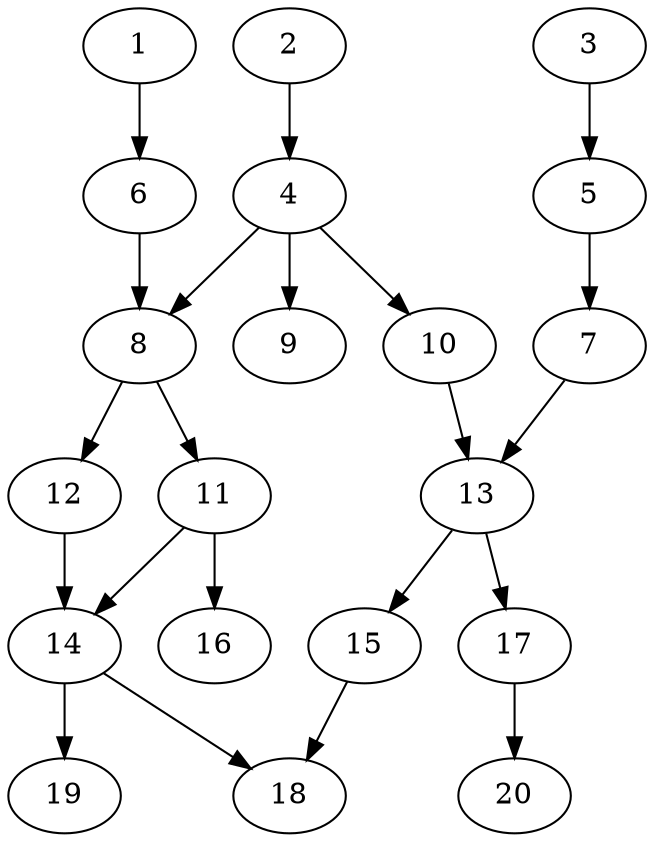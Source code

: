 // DAG (tier=1-easy, mode=compute, n=20, ccr=0.278, fat=0.498, density=0.368, regular=0.752, jump=0.064, mindata=262144, maxdata=2097152)
// DAG automatically generated by daggen at Sun Aug 24 16:33:32 2025
// /home/ermia/Project/Environments/daggen/bin/daggen --dot --ccr 0.278 --fat 0.498 --regular 0.752 --density 0.368 --jump 0.064 --mindata 262144 --maxdata 2097152 -n 20 
digraph G {
  1 [size="3212860079371976704", alpha="0.09", expect_size="1606430039685988352"]
  1 -> 6 [size ="17418785128448"]
  2 [size="12529923512454872", alpha="0.13", expect_size="6264961756227436"]
  2 -> 4 [size ="12079595520000"]
  3 [size="101823343971919", alpha="0.09", expect_size="50911671985959"]
  3 -> 5 [size ="3890309234688"]
  4 [size="7755243385979404288", alpha="0.18", expect_size="3877621692989702144"]
  4 -> 8 [size ="31343941517312"]
  4 -> 9 [size ="31343941517312"]
  4 -> 10 [size ="31343941517312"]
  5 [size="1232366587349041152", alpha="0.10", expect_size="616183293674520576"]
  5 -> 7 [size ="9195667587072"]
  6 [size="23232534533894376", alpha="0.03", expect_size="11616267266947188"]
  6 -> 8 [size ="21180572499968"]
  7 [size="685035010410662", alpha="0.12", expect_size="342517505205331"]
  7 -> 13 [size ="19713975386112"]
  8 [size="3067941373781999616", alpha="0.06", expect_size="1533970686890999808"]
  8 -> 11 [size ="16890973913088"]
  8 -> 12 [size ="16890973913088"]
  9 [size="54517004957398", alpha="0.12", expect_size="27258502478699"]
  10 [size="387303701195250", alpha="0.03", expect_size="193651850597625"]
  10 -> 13 [size ="29964946636800"]
  11 [size="4464036547691816", alpha="0.07", expect_size="2232018273845908"]
  11 -> 14 [size ="8304931635200"]
  11 -> 16 [size ="8304931635200"]
  12 [size="972868245700638", alpha="0.01", expect_size="486434122850319"]
  12 -> 14 [size ="15813608210432"]
  13 [size="42575818605461504", alpha="0.16", expect_size="21287909302730752"]
  13 -> 15 [size ="975435726848"]
  13 -> 17 [size ="975435726848"]
  14 [size="53682215378571272", alpha="0.11", expect_size="26841107689285636"]
  14 -> 18 [size ="25048249270272"]
  14 -> 19 [size ="25048249270272"]
  15 [size="5316074460416020", alpha="0.18", expect_size="2658037230208010"]
  15 -> 18 [size ="4300470222848"]
  16 [size="311907906926206", alpha="0.10", expect_size="155953953463103"]
  17 [size="82567635151466", alpha="0.20", expect_size="41283817575733"]
  17 -> 20 [size ="1295612116992"]
  18 [size="70801745600577536", alpha="0.10", expect_size="35400872800288768"]
  19 [size="504518795542026", alpha="0.02", expect_size="252259397771013"]
  20 [size="10822663512455700", alpha="0.15", expect_size="5411331756227850"]
}